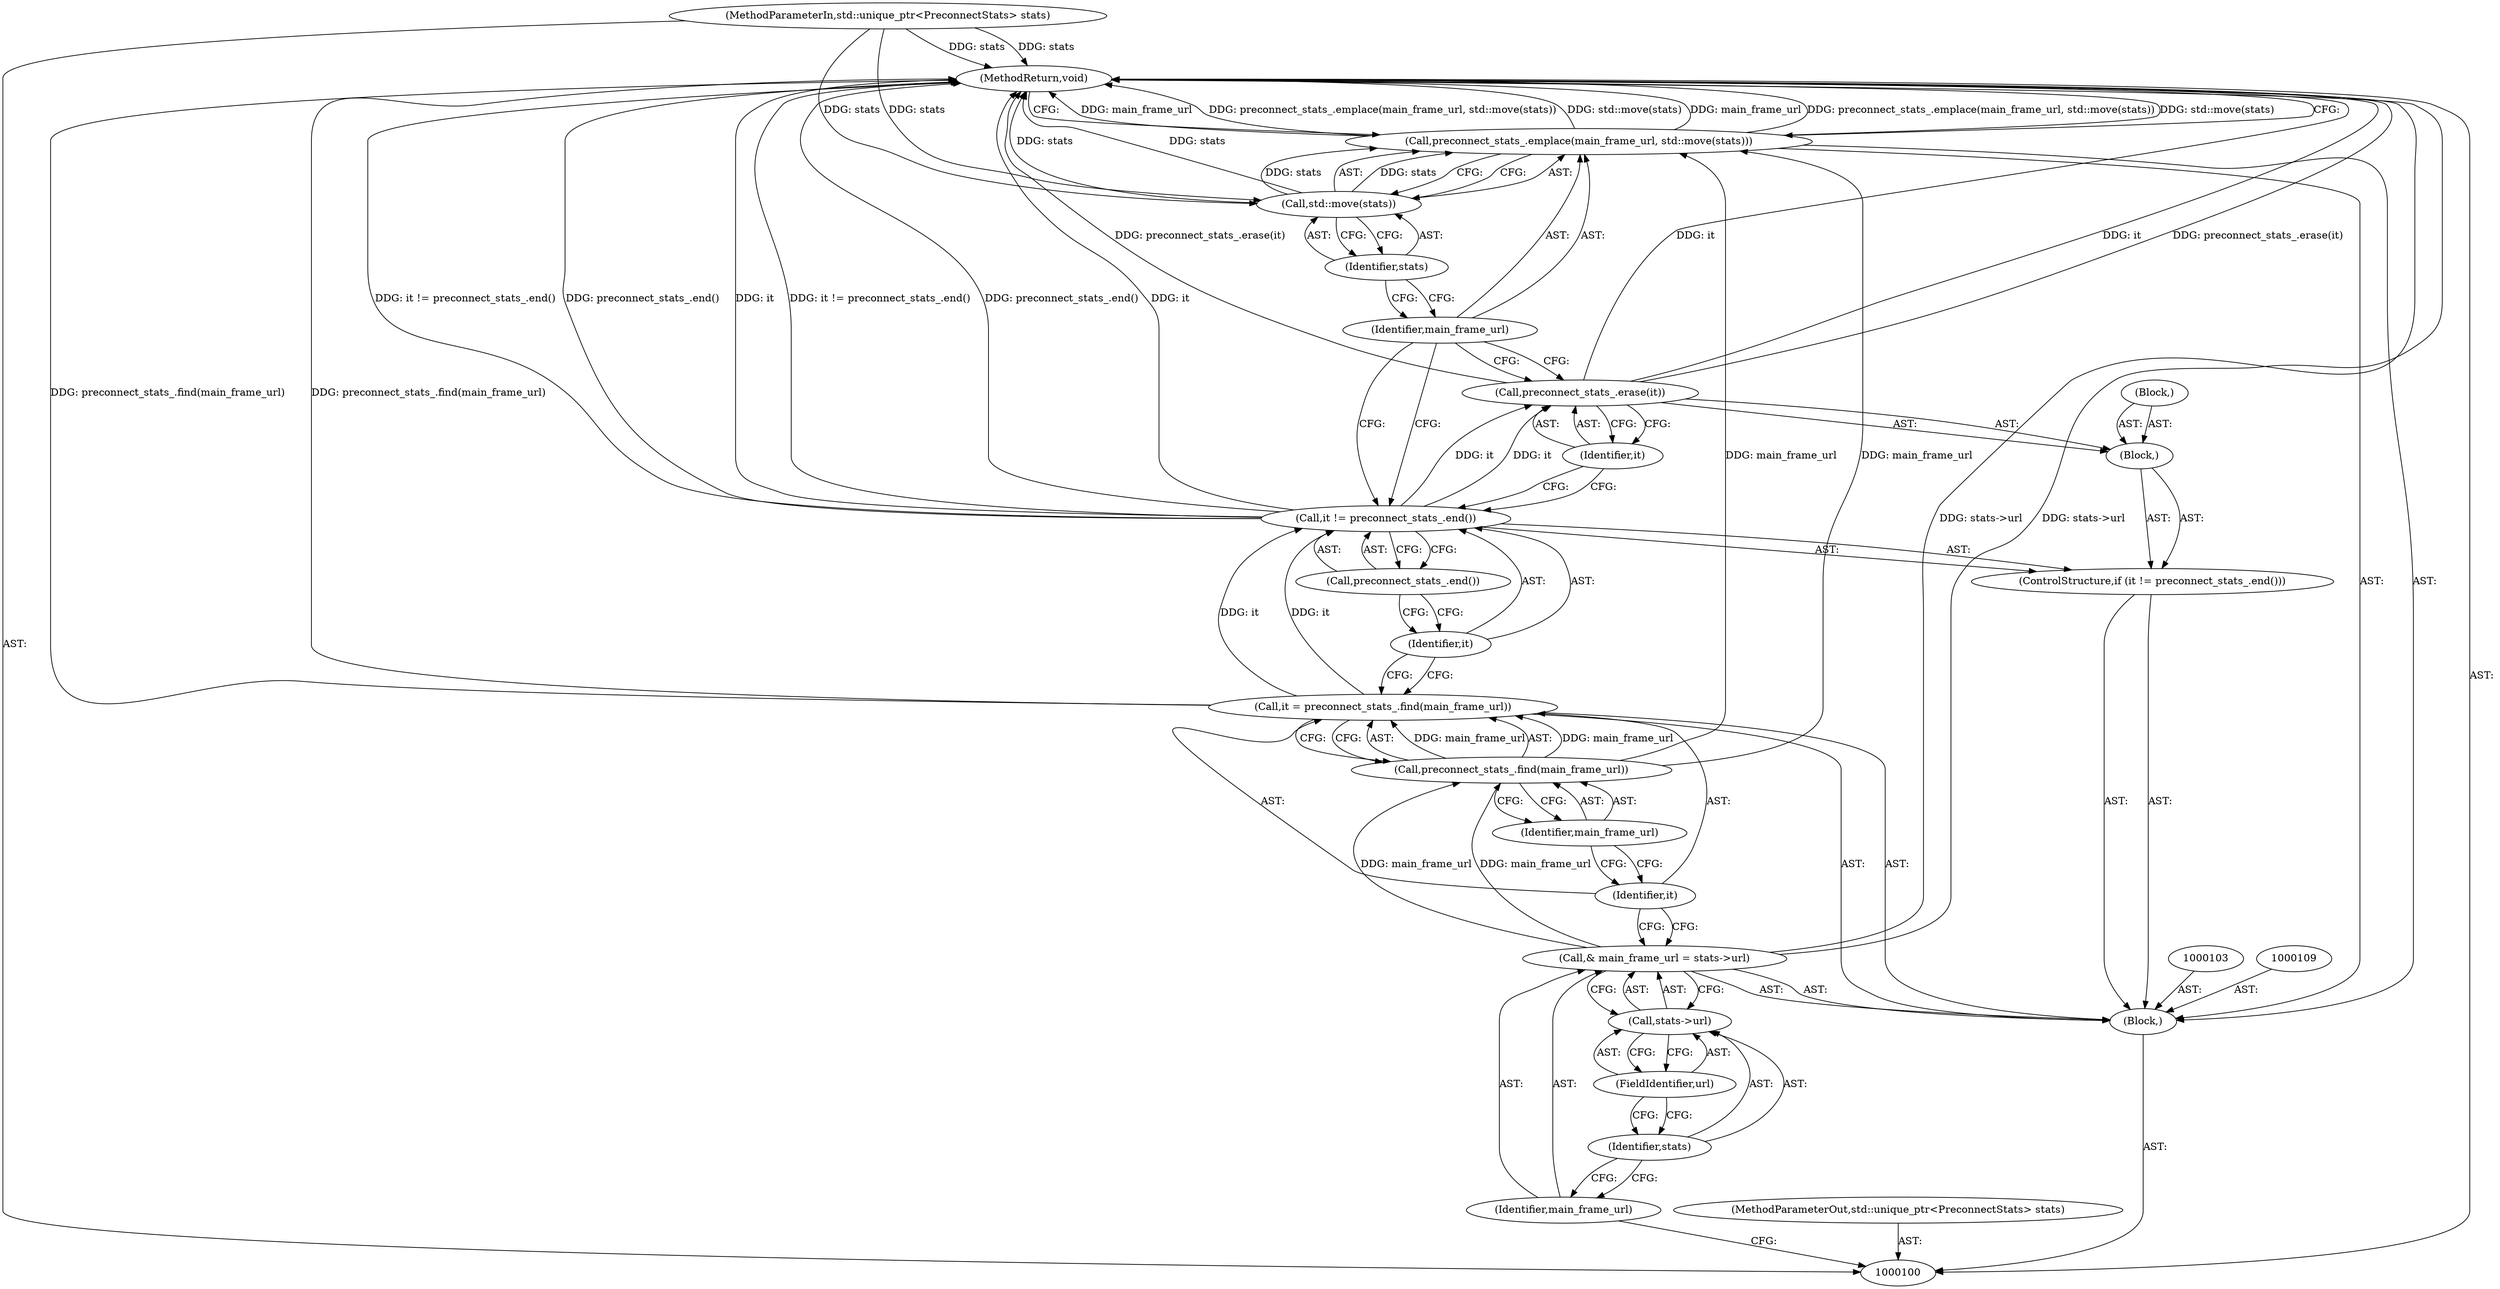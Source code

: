 digraph "0_Chrome_fec26ff33bf372476a70326f3669a35f34a9d474_3" {
"1000126" [label="(MethodReturn,void)"];
"1000122" [label="(Call,preconnect_stats_.emplace(main_frame_url, std::move(stats)))"];
"1000123" [label="(Identifier,main_frame_url)"];
"1000124" [label="(Call,std::move(stats))"];
"1000125" [label="(Identifier,stats)"];
"1000101" [label="(MethodParameterIn,std::unique_ptr<PreconnectStats> stats)"];
"1000167" [label="(MethodParameterOut,std::unique_ptr<PreconnectStats> stats)"];
"1000102" [label="(Block,)"];
"1000104" [label="(Call,& main_frame_url = stats->url)"];
"1000105" [label="(Identifier,main_frame_url)"];
"1000106" [label="(Call,stats->url)"];
"1000107" [label="(Identifier,stats)"];
"1000108" [label="(FieldIdentifier,url)"];
"1000112" [label="(Call,preconnect_stats_.find(main_frame_url))"];
"1000113" [label="(Identifier,main_frame_url)"];
"1000110" [label="(Call,it = preconnect_stats_.find(main_frame_url))"];
"1000111" [label="(Identifier,it)"];
"1000117" [label="(Call,preconnect_stats_.end())"];
"1000114" [label="(ControlStructure,if (it != preconnect_stats_.end()))"];
"1000118" [label="(Block,)"];
"1000115" [label="(Call,it != preconnect_stats_.end())"];
"1000116" [label="(Identifier,it)"];
"1000119" [label="(Block,)"];
"1000121" [label="(Identifier,it)"];
"1000120" [label="(Call,preconnect_stats_.erase(it))"];
"1000126" -> "1000100"  [label="AST: "];
"1000126" -> "1000122"  [label="CFG: "];
"1000115" -> "1000126"  [label="DDG: preconnect_stats_.end()"];
"1000115" -> "1000126"  [label="DDG: it"];
"1000115" -> "1000126"  [label="DDG: it != preconnect_stats_.end()"];
"1000124" -> "1000126"  [label="DDG: stats"];
"1000122" -> "1000126"  [label="DDG: main_frame_url"];
"1000122" -> "1000126"  [label="DDG: preconnect_stats_.emplace(main_frame_url, std::move(stats))"];
"1000122" -> "1000126"  [label="DDG: std::move(stats)"];
"1000110" -> "1000126"  [label="DDG: preconnect_stats_.find(main_frame_url)"];
"1000104" -> "1000126"  [label="DDG: stats->url"];
"1000120" -> "1000126"  [label="DDG: it"];
"1000120" -> "1000126"  [label="DDG: preconnect_stats_.erase(it)"];
"1000101" -> "1000126"  [label="DDG: stats"];
"1000122" -> "1000102"  [label="AST: "];
"1000122" -> "1000124"  [label="CFG: "];
"1000123" -> "1000122"  [label="AST: "];
"1000124" -> "1000122"  [label="AST: "];
"1000126" -> "1000122"  [label="CFG: "];
"1000122" -> "1000126"  [label="DDG: main_frame_url"];
"1000122" -> "1000126"  [label="DDG: preconnect_stats_.emplace(main_frame_url, std::move(stats))"];
"1000122" -> "1000126"  [label="DDG: std::move(stats)"];
"1000112" -> "1000122"  [label="DDG: main_frame_url"];
"1000124" -> "1000122"  [label="DDG: stats"];
"1000123" -> "1000122"  [label="AST: "];
"1000123" -> "1000120"  [label="CFG: "];
"1000123" -> "1000115"  [label="CFG: "];
"1000125" -> "1000123"  [label="CFG: "];
"1000124" -> "1000122"  [label="AST: "];
"1000124" -> "1000125"  [label="CFG: "];
"1000125" -> "1000124"  [label="AST: "];
"1000122" -> "1000124"  [label="CFG: "];
"1000124" -> "1000126"  [label="DDG: stats"];
"1000124" -> "1000122"  [label="DDG: stats"];
"1000101" -> "1000124"  [label="DDG: stats"];
"1000125" -> "1000124"  [label="AST: "];
"1000125" -> "1000123"  [label="CFG: "];
"1000124" -> "1000125"  [label="CFG: "];
"1000101" -> "1000100"  [label="AST: "];
"1000101" -> "1000126"  [label="DDG: stats"];
"1000101" -> "1000124"  [label="DDG: stats"];
"1000167" -> "1000100"  [label="AST: "];
"1000102" -> "1000100"  [label="AST: "];
"1000103" -> "1000102"  [label="AST: "];
"1000104" -> "1000102"  [label="AST: "];
"1000109" -> "1000102"  [label="AST: "];
"1000110" -> "1000102"  [label="AST: "];
"1000114" -> "1000102"  [label="AST: "];
"1000122" -> "1000102"  [label="AST: "];
"1000104" -> "1000102"  [label="AST: "];
"1000104" -> "1000106"  [label="CFG: "];
"1000105" -> "1000104"  [label="AST: "];
"1000106" -> "1000104"  [label="AST: "];
"1000111" -> "1000104"  [label="CFG: "];
"1000104" -> "1000126"  [label="DDG: stats->url"];
"1000104" -> "1000112"  [label="DDG: main_frame_url"];
"1000105" -> "1000104"  [label="AST: "];
"1000105" -> "1000100"  [label="CFG: "];
"1000107" -> "1000105"  [label="CFG: "];
"1000106" -> "1000104"  [label="AST: "];
"1000106" -> "1000108"  [label="CFG: "];
"1000107" -> "1000106"  [label="AST: "];
"1000108" -> "1000106"  [label="AST: "];
"1000104" -> "1000106"  [label="CFG: "];
"1000107" -> "1000106"  [label="AST: "];
"1000107" -> "1000105"  [label="CFG: "];
"1000108" -> "1000107"  [label="CFG: "];
"1000108" -> "1000106"  [label="AST: "];
"1000108" -> "1000107"  [label="CFG: "];
"1000106" -> "1000108"  [label="CFG: "];
"1000112" -> "1000110"  [label="AST: "];
"1000112" -> "1000113"  [label="CFG: "];
"1000113" -> "1000112"  [label="AST: "];
"1000110" -> "1000112"  [label="CFG: "];
"1000112" -> "1000110"  [label="DDG: main_frame_url"];
"1000104" -> "1000112"  [label="DDG: main_frame_url"];
"1000112" -> "1000122"  [label="DDG: main_frame_url"];
"1000113" -> "1000112"  [label="AST: "];
"1000113" -> "1000111"  [label="CFG: "];
"1000112" -> "1000113"  [label="CFG: "];
"1000110" -> "1000102"  [label="AST: "];
"1000110" -> "1000112"  [label="CFG: "];
"1000111" -> "1000110"  [label="AST: "];
"1000112" -> "1000110"  [label="AST: "];
"1000116" -> "1000110"  [label="CFG: "];
"1000110" -> "1000126"  [label="DDG: preconnect_stats_.find(main_frame_url)"];
"1000112" -> "1000110"  [label="DDG: main_frame_url"];
"1000110" -> "1000115"  [label="DDG: it"];
"1000111" -> "1000110"  [label="AST: "];
"1000111" -> "1000104"  [label="CFG: "];
"1000113" -> "1000111"  [label="CFG: "];
"1000117" -> "1000115"  [label="AST: "];
"1000117" -> "1000116"  [label="CFG: "];
"1000115" -> "1000117"  [label="CFG: "];
"1000114" -> "1000102"  [label="AST: "];
"1000115" -> "1000114"  [label="AST: "];
"1000118" -> "1000114"  [label="AST: "];
"1000118" -> "1000114"  [label="AST: "];
"1000119" -> "1000118"  [label="AST: "];
"1000120" -> "1000118"  [label="AST: "];
"1000115" -> "1000114"  [label="AST: "];
"1000115" -> "1000117"  [label="CFG: "];
"1000116" -> "1000115"  [label="AST: "];
"1000117" -> "1000115"  [label="AST: "];
"1000121" -> "1000115"  [label="CFG: "];
"1000123" -> "1000115"  [label="CFG: "];
"1000115" -> "1000126"  [label="DDG: preconnect_stats_.end()"];
"1000115" -> "1000126"  [label="DDG: it"];
"1000115" -> "1000126"  [label="DDG: it != preconnect_stats_.end()"];
"1000110" -> "1000115"  [label="DDG: it"];
"1000115" -> "1000120"  [label="DDG: it"];
"1000116" -> "1000115"  [label="AST: "];
"1000116" -> "1000110"  [label="CFG: "];
"1000117" -> "1000116"  [label="CFG: "];
"1000119" -> "1000118"  [label="AST: "];
"1000121" -> "1000120"  [label="AST: "];
"1000121" -> "1000115"  [label="CFG: "];
"1000120" -> "1000121"  [label="CFG: "];
"1000120" -> "1000118"  [label="AST: "];
"1000120" -> "1000121"  [label="CFG: "];
"1000121" -> "1000120"  [label="AST: "];
"1000123" -> "1000120"  [label="CFG: "];
"1000120" -> "1000126"  [label="DDG: it"];
"1000120" -> "1000126"  [label="DDG: preconnect_stats_.erase(it)"];
"1000115" -> "1000120"  [label="DDG: it"];
}
